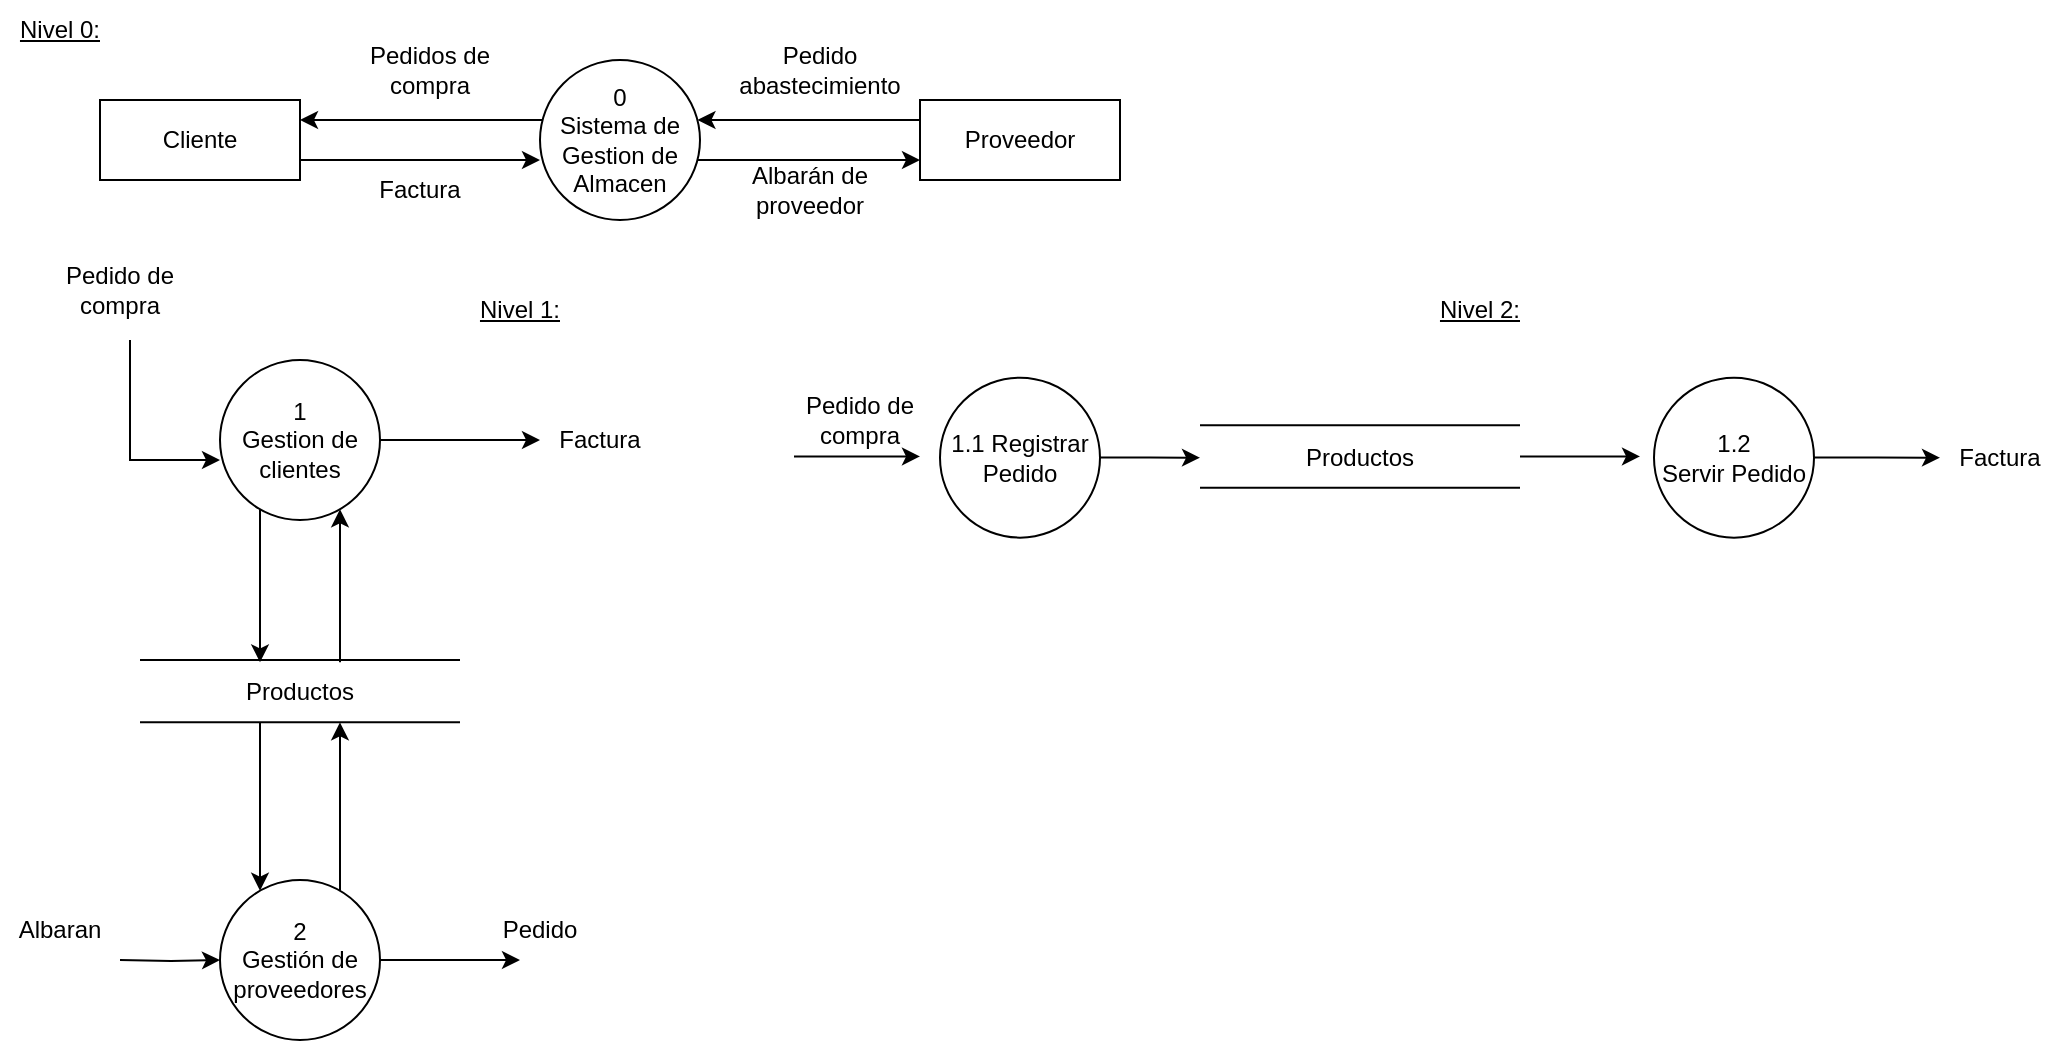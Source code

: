 <mxfile version="15.4.3" type="github">
  <diagram id="ilG7yMFIVRoA2gajqcsW" name="Page-1">
    <mxGraphModel dx="1021" dy="518" grid="1" gridSize="10" guides="1" tooltips="1" connect="1" arrows="1" fold="1" page="1" pageScale="1" pageWidth="827" pageHeight="1169" math="0" shadow="0">
      <root>
        <mxCell id="0" />
        <mxCell id="1" parent="0" />
        <mxCell id="gxWXDuv_5PvGbGYGjA6f-30" style="edgeStyle=orthogonalEdgeStyle;rounded=0;orthogonalLoop=1;jettySize=auto;html=1;" edge="1" parent="1" source="gxWXDuv_5PvGbGYGjA6f-8">
          <mxGeometry relative="1" as="geometry">
            <mxPoint x="270" y="80" as="targetPoint" />
            <Array as="points">
              <mxPoint x="270" y="80" />
            </Array>
          </mxGeometry>
        </mxCell>
        <mxCell id="gxWXDuv_5PvGbGYGjA6f-8" value="&lt;div&gt;Cliente&lt;/div&gt;" style="whiteSpace=wrap;html=1;align=center;" vertex="1" parent="1">
          <mxGeometry x="50" y="50" width="100" height="40" as="geometry" />
        </mxCell>
        <mxCell id="gxWXDuv_5PvGbGYGjA6f-26" value="" style="edgeStyle=orthogonalEdgeStyle;rounded=0;orthogonalLoop=1;jettySize=auto;html=1;" edge="1" parent="1" source="gxWXDuv_5PvGbGYGjA6f-11" target="gxWXDuv_5PvGbGYGjA6f-15">
          <mxGeometry relative="1" as="geometry">
            <Array as="points">
              <mxPoint x="400" y="80" />
              <mxPoint x="400" y="80" />
            </Array>
          </mxGeometry>
        </mxCell>
        <mxCell id="gxWXDuv_5PvGbGYGjA6f-29" style="edgeStyle=orthogonalEdgeStyle;rounded=0;orthogonalLoop=1;jettySize=auto;html=1;" edge="1" parent="1" source="gxWXDuv_5PvGbGYGjA6f-11" target="gxWXDuv_5PvGbGYGjA6f-8">
          <mxGeometry relative="1" as="geometry">
            <Array as="points">
              <mxPoint x="190" y="60" />
              <mxPoint x="190" y="60" />
            </Array>
          </mxGeometry>
        </mxCell>
        <mxCell id="gxWXDuv_5PvGbGYGjA6f-11" value="&lt;div&gt;0&lt;/div&gt;&lt;div&gt;Sistema de Gestion de Almacen&lt;br&gt;&lt;/div&gt;" style="ellipse;whiteSpace=wrap;html=1;aspect=fixed;" vertex="1" parent="1">
          <mxGeometry x="270" y="30" width="80" height="80" as="geometry" />
        </mxCell>
        <mxCell id="gxWXDuv_5PvGbGYGjA6f-27" value="" style="edgeStyle=orthogonalEdgeStyle;rounded=0;orthogonalLoop=1;jettySize=auto;html=1;" edge="1" parent="1" source="gxWXDuv_5PvGbGYGjA6f-15" target="gxWXDuv_5PvGbGYGjA6f-11">
          <mxGeometry relative="1" as="geometry">
            <Array as="points">
              <mxPoint x="400" y="60" />
              <mxPoint x="400" y="60" />
            </Array>
          </mxGeometry>
        </mxCell>
        <mxCell id="gxWXDuv_5PvGbGYGjA6f-15" value="&lt;div&gt;Proveedor&lt;/div&gt;" style="rounded=0;whiteSpace=wrap;html=1;" vertex="1" parent="1">
          <mxGeometry x="460" y="50" width="100" height="40" as="geometry" />
        </mxCell>
        <mxCell id="gxWXDuv_5PvGbGYGjA6f-37" style="edgeStyle=orthogonalEdgeStyle;rounded=0;orthogonalLoop=1;jettySize=auto;html=1;entryX=0;entryY=0.625;entryDx=0;entryDy=0;entryPerimeter=0;" edge="1" parent="1" target="gxWXDuv_5PvGbGYGjA6f-18">
          <mxGeometry relative="1" as="geometry">
            <mxPoint x="100" y="230" as="targetPoint" />
            <mxPoint x="65" y="170" as="sourcePoint" />
            <Array as="points">
              <mxPoint x="65" y="230" />
            </Array>
          </mxGeometry>
        </mxCell>
        <mxCell id="gxWXDuv_5PvGbGYGjA6f-39" style="edgeStyle=orthogonalEdgeStyle;rounded=0;orthogonalLoop=1;jettySize=auto;html=1;" edge="1" parent="1" source="gxWXDuv_5PvGbGYGjA6f-18">
          <mxGeometry relative="1" as="geometry">
            <mxPoint x="270" y="220" as="targetPoint" />
          </mxGeometry>
        </mxCell>
        <mxCell id="gxWXDuv_5PvGbGYGjA6f-44" value="" style="edgeStyle=orthogonalEdgeStyle;rounded=0;orthogonalLoop=1;jettySize=auto;html=1;" edge="1" parent="1" source="gxWXDuv_5PvGbGYGjA6f-18" target="gxWXDuv_5PvGbGYGjA6f-43">
          <mxGeometry relative="1" as="geometry">
            <Array as="points">
              <mxPoint x="130" y="280" />
              <mxPoint x="130" y="280" />
            </Array>
          </mxGeometry>
        </mxCell>
        <mxCell id="gxWXDuv_5PvGbGYGjA6f-18" value="&lt;div&gt;1&lt;/div&gt;&lt;div&gt;Gestion de clientes&lt;br&gt;&lt;/div&gt;" style="ellipse;whiteSpace=wrap;html=1;aspect=fixed;" vertex="1" parent="1">
          <mxGeometry x="110" y="180" width="80" height="80" as="geometry" />
        </mxCell>
        <mxCell id="gxWXDuv_5PvGbGYGjA6f-33" value="Pedidos de compra" style="text;html=1;strokeColor=none;fillColor=none;align=center;verticalAlign=middle;whiteSpace=wrap;rounded=0;" vertex="1" parent="1">
          <mxGeometry x="170" y="20" width="90" height="30" as="geometry" />
        </mxCell>
        <mxCell id="gxWXDuv_5PvGbGYGjA6f-34" value="&lt;div&gt;Factura&lt;/div&gt;" style="text;html=1;strokeColor=none;fillColor=none;align=center;verticalAlign=middle;whiteSpace=wrap;rounded=0;" vertex="1" parent="1">
          <mxGeometry x="180" y="80" width="60" height="30" as="geometry" />
        </mxCell>
        <mxCell id="gxWXDuv_5PvGbGYGjA6f-35" value="Pedido abastecimiento" style="text;html=1;strokeColor=none;fillColor=none;align=center;verticalAlign=middle;whiteSpace=wrap;rounded=0;" vertex="1" parent="1">
          <mxGeometry x="380" y="20" width="60" height="30" as="geometry" />
        </mxCell>
        <mxCell id="gxWXDuv_5PvGbGYGjA6f-36" value="Albarán de proveedor" style="text;html=1;strokeColor=none;fillColor=none;align=center;verticalAlign=middle;whiteSpace=wrap;rounded=0;" vertex="1" parent="1">
          <mxGeometry x="360" y="80" width="90" height="30" as="geometry" />
        </mxCell>
        <mxCell id="gxWXDuv_5PvGbGYGjA6f-38" value="Pedido de compra" style="text;html=1;strokeColor=none;fillColor=none;align=center;verticalAlign=middle;whiteSpace=wrap;rounded=0;" vertex="1" parent="1">
          <mxGeometry x="30" y="130" width="60" height="30" as="geometry" />
        </mxCell>
        <mxCell id="gxWXDuv_5PvGbGYGjA6f-40" value="Factura" style="text;html=1;strokeColor=none;fillColor=none;align=center;verticalAlign=middle;whiteSpace=wrap;rounded=0;" vertex="1" parent="1">
          <mxGeometry x="260" y="195" width="80" height="50" as="geometry" />
        </mxCell>
        <mxCell id="gxWXDuv_5PvGbGYGjA6f-41" value="" style="endArrow=none;html=1;rounded=0;edgeStyle=orthogonalEdgeStyle;" edge="1" parent="1">
          <mxGeometry relative="1" as="geometry">
            <mxPoint x="70" y="330" as="sourcePoint" />
            <mxPoint x="230" y="330" as="targetPoint" />
          </mxGeometry>
        </mxCell>
        <mxCell id="gxWXDuv_5PvGbGYGjA6f-42" value="" style="endArrow=none;html=1;rounded=0;edgeStyle=orthogonalEdgeStyle;" edge="1" parent="1">
          <mxGeometry relative="1" as="geometry">
            <mxPoint x="70" y="361.18" as="sourcePoint" />
            <mxPoint x="230" y="361.18" as="targetPoint" />
          </mxGeometry>
        </mxCell>
        <mxCell id="gxWXDuv_5PvGbGYGjA6f-45" value="" style="edgeStyle=orthogonalEdgeStyle;rounded=0;orthogonalLoop=1;jettySize=auto;html=1;" edge="1" parent="1" source="gxWXDuv_5PvGbGYGjA6f-43" target="gxWXDuv_5PvGbGYGjA6f-18">
          <mxGeometry relative="1" as="geometry">
            <Array as="points">
              <mxPoint x="170" y="290" />
              <mxPoint x="170" y="290" />
            </Array>
          </mxGeometry>
        </mxCell>
        <mxCell id="gxWXDuv_5PvGbGYGjA6f-55" value="" style="edgeStyle=orthogonalEdgeStyle;rounded=0;orthogonalLoop=1;jettySize=auto;html=1;" edge="1" parent="1" source="gxWXDuv_5PvGbGYGjA6f-43" target="gxWXDuv_5PvGbGYGjA6f-46">
          <mxGeometry relative="1" as="geometry">
            <Array as="points">
              <mxPoint x="130" y="400" />
              <mxPoint x="130" y="400" />
            </Array>
          </mxGeometry>
        </mxCell>
        <mxCell id="gxWXDuv_5PvGbGYGjA6f-43" value="Productos" style="text;html=1;strokeColor=none;fillColor=none;align=center;verticalAlign=middle;whiteSpace=wrap;rounded=0;" vertex="1" parent="1">
          <mxGeometry x="120" y="331.18" width="60" height="30" as="geometry" />
        </mxCell>
        <mxCell id="gxWXDuv_5PvGbGYGjA6f-47" style="edgeStyle=orthogonalEdgeStyle;rounded=0;orthogonalLoop=1;jettySize=auto;html=1;entryX=0;entryY=0.5;entryDx=0;entryDy=0;" edge="1" parent="1" target="gxWXDuv_5PvGbGYGjA6f-46">
          <mxGeometry relative="1" as="geometry">
            <mxPoint x="40" y="480" as="targetPoint" />
            <mxPoint x="60" y="480" as="sourcePoint" />
            <Array as="points" />
          </mxGeometry>
        </mxCell>
        <mxCell id="gxWXDuv_5PvGbGYGjA6f-49" style="edgeStyle=orthogonalEdgeStyle;rounded=0;orthogonalLoop=1;jettySize=auto;html=1;" edge="1" parent="1" source="gxWXDuv_5PvGbGYGjA6f-46">
          <mxGeometry relative="1" as="geometry">
            <mxPoint x="260" y="480" as="targetPoint" />
          </mxGeometry>
        </mxCell>
        <mxCell id="gxWXDuv_5PvGbGYGjA6f-56" value="" style="edgeStyle=orthogonalEdgeStyle;rounded=0;orthogonalLoop=1;jettySize=auto;html=1;" edge="1" parent="1" source="gxWXDuv_5PvGbGYGjA6f-46" target="gxWXDuv_5PvGbGYGjA6f-43">
          <mxGeometry relative="1" as="geometry">
            <Array as="points">
              <mxPoint x="170" y="400" />
              <mxPoint x="170" y="400" />
            </Array>
          </mxGeometry>
        </mxCell>
        <mxCell id="gxWXDuv_5PvGbGYGjA6f-46" value="&lt;div&gt;2&lt;/div&gt;&lt;div&gt;Gestión de proveedores&lt;br&gt;&lt;/div&gt;" style="ellipse;whiteSpace=wrap;html=1;aspect=fixed;" vertex="1" parent="1">
          <mxGeometry x="110" y="440" width="80" height="80" as="geometry" />
        </mxCell>
        <mxCell id="gxWXDuv_5PvGbGYGjA6f-48" value="Albaran" style="text;html=1;strokeColor=none;fillColor=none;align=center;verticalAlign=middle;whiteSpace=wrap;rounded=0;" vertex="1" parent="1">
          <mxGeometry y="450" width="60" height="30" as="geometry" />
        </mxCell>
        <mxCell id="gxWXDuv_5PvGbGYGjA6f-50" value="Pedido" style="text;html=1;strokeColor=none;fillColor=none;align=center;verticalAlign=middle;whiteSpace=wrap;rounded=0;" vertex="1" parent="1">
          <mxGeometry x="240" y="450" width="60" height="30" as="geometry" />
        </mxCell>
        <mxCell id="gxWXDuv_5PvGbGYGjA6f-51" value="&lt;u&gt;Nivel 0:&lt;/u&gt;" style="text;html=1;strokeColor=none;fillColor=none;align=center;verticalAlign=middle;whiteSpace=wrap;rounded=0;" vertex="1" parent="1">
          <mxGeometry width="60" height="30" as="geometry" />
        </mxCell>
        <mxCell id="gxWXDuv_5PvGbGYGjA6f-52" value="&lt;u&gt;Nivel 1:&lt;/u&gt;" style="text;html=1;strokeColor=none;fillColor=none;align=center;verticalAlign=middle;whiteSpace=wrap;rounded=0;" vertex="1" parent="1">
          <mxGeometry x="230" y="140" width="60" height="30" as="geometry" />
        </mxCell>
        <mxCell id="gxWXDuv_5PvGbGYGjA6f-57" value="&lt;u&gt;Nivel 2:&lt;/u&gt;" style="text;html=1;strokeColor=none;fillColor=none;align=center;verticalAlign=middle;whiteSpace=wrap;rounded=0;" vertex="1" parent="1">
          <mxGeometry x="710" y="140" width="60" height="30" as="geometry" />
        </mxCell>
        <mxCell id="gxWXDuv_5PvGbGYGjA6f-62" style="edgeStyle=orthogonalEdgeStyle;rounded=0;orthogonalLoop=1;jettySize=auto;html=1;" edge="1" parent="1" source="gxWXDuv_5PvGbGYGjA6f-58">
          <mxGeometry relative="1" as="geometry">
            <mxPoint x="600" y="228.82" as="targetPoint" />
          </mxGeometry>
        </mxCell>
        <mxCell id="gxWXDuv_5PvGbGYGjA6f-58" value="1.1 Registrar Pedido" style="ellipse;whiteSpace=wrap;html=1;aspect=fixed;" vertex="1" parent="1">
          <mxGeometry x="470" y="188.82" width="80" height="80" as="geometry" />
        </mxCell>
        <mxCell id="gxWXDuv_5PvGbGYGjA6f-59" value="" style="endArrow=none;html=1;rounded=0;edgeStyle=orthogonalEdgeStyle;" edge="1" parent="1">
          <mxGeometry relative="1" as="geometry">
            <mxPoint x="600" y="212.64" as="sourcePoint" />
            <mxPoint x="760" y="212.64" as="targetPoint" />
          </mxGeometry>
        </mxCell>
        <mxCell id="gxWXDuv_5PvGbGYGjA6f-60" value="" style="endArrow=none;html=1;rounded=0;edgeStyle=orthogonalEdgeStyle;" edge="1" parent="1">
          <mxGeometry relative="1" as="geometry">
            <mxPoint x="600" y="243.82" as="sourcePoint" />
            <mxPoint x="760" y="243.82" as="targetPoint" />
          </mxGeometry>
        </mxCell>
        <mxCell id="gxWXDuv_5PvGbGYGjA6f-61" value="Productos" style="text;html=1;strokeColor=none;fillColor=none;align=center;verticalAlign=middle;whiteSpace=wrap;rounded=0;" vertex="1" parent="1">
          <mxGeometry x="650" y="213.82" width="60" height="30" as="geometry" />
        </mxCell>
        <mxCell id="gxWXDuv_5PvGbGYGjA6f-65" style="edgeStyle=orthogonalEdgeStyle;rounded=0;orthogonalLoop=1;jettySize=auto;html=1;" edge="1" parent="1" source="gxWXDuv_5PvGbGYGjA6f-63">
          <mxGeometry relative="1" as="geometry">
            <mxPoint x="970" y="228.82" as="targetPoint" />
          </mxGeometry>
        </mxCell>
        <mxCell id="gxWXDuv_5PvGbGYGjA6f-63" value="&lt;div&gt;1.2&lt;/div&gt;&lt;div&gt;Servir Pedido&lt;br&gt;&lt;/div&gt;" style="ellipse;whiteSpace=wrap;html=1;aspect=fixed;" vertex="1" parent="1">
          <mxGeometry x="827" y="188.82" width="80" height="80" as="geometry" />
        </mxCell>
        <mxCell id="gxWXDuv_5PvGbGYGjA6f-64" style="edgeStyle=orthogonalEdgeStyle;rounded=0;orthogonalLoop=1;jettySize=auto;html=1;" edge="1" parent="1">
          <mxGeometry relative="1" as="geometry">
            <mxPoint x="820" y="228.23" as="targetPoint" />
            <mxPoint x="760" y="228.23" as="sourcePoint" />
            <Array as="points">
              <mxPoint x="810" y="228.23" />
            </Array>
          </mxGeometry>
        </mxCell>
        <mxCell id="gxWXDuv_5PvGbGYGjA6f-66" value="Factura" style="text;html=1;strokeColor=none;fillColor=none;align=center;verticalAlign=middle;whiteSpace=wrap;rounded=0;" vertex="1" parent="1">
          <mxGeometry x="970" y="213.82" width="60" height="30" as="geometry" />
        </mxCell>
        <mxCell id="gxWXDuv_5PvGbGYGjA6f-68" style="edgeStyle=orthogonalEdgeStyle;rounded=0;orthogonalLoop=1;jettySize=auto;html=1;" edge="1" parent="1">
          <mxGeometry relative="1" as="geometry">
            <mxPoint x="460" y="228.23" as="targetPoint" />
            <mxPoint x="397" y="228.23" as="sourcePoint" />
          </mxGeometry>
        </mxCell>
        <mxCell id="gxWXDuv_5PvGbGYGjA6f-69" value="&lt;div&gt;Pedido de compra&lt;/div&gt;" style="text;html=1;strokeColor=none;fillColor=none;align=center;verticalAlign=middle;whiteSpace=wrap;rounded=0;" vertex="1" parent="1">
          <mxGeometry x="400" y="195" width="60" height="30" as="geometry" />
        </mxCell>
      </root>
    </mxGraphModel>
  </diagram>
</mxfile>
